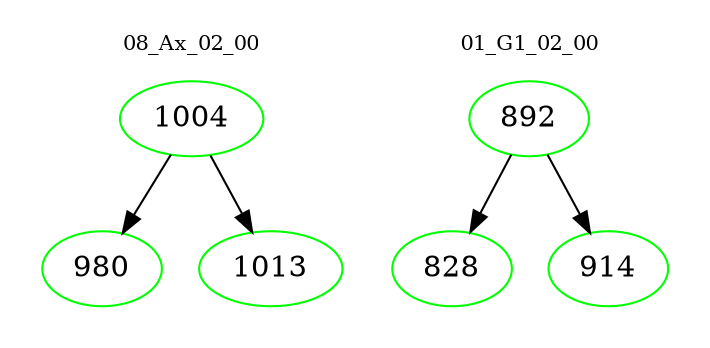 digraph{
subgraph cluster_0 {
color = white
label = "08_Ax_02_00";
fontsize=10;
T0_1004 [label="1004", color="green"]
T0_1004 -> T0_980 [color="black"]
T0_980 [label="980", color="green"]
T0_1004 -> T0_1013 [color="black"]
T0_1013 [label="1013", color="green"]
}
subgraph cluster_1 {
color = white
label = "01_G1_02_00";
fontsize=10;
T1_892 [label="892", color="green"]
T1_892 -> T1_828 [color="black"]
T1_828 [label="828", color="green"]
T1_892 -> T1_914 [color="black"]
T1_914 [label="914", color="green"]
}
}
